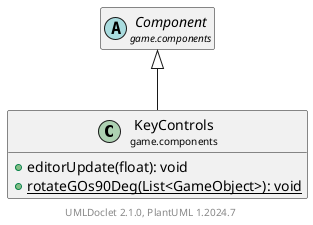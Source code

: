 @startuml
    set namespaceSeparator none
    hide empty fields
    hide empty methods

    class "<size:14>KeyControls\n<size:10>game.components" as game.components.KeyControls [[KeyControls.html]] {
        +editorUpdate(float): void
        {static} +rotateGOs90Deg(List<GameObject>): void
    }

    abstract class "<size:14>Component\n<size:10>game.components" as game.components.Component [[Component.html]]

    game.components.Component <|-- game.components.KeyControls

    center footer UMLDoclet 2.1.0, PlantUML %version()
@enduml
